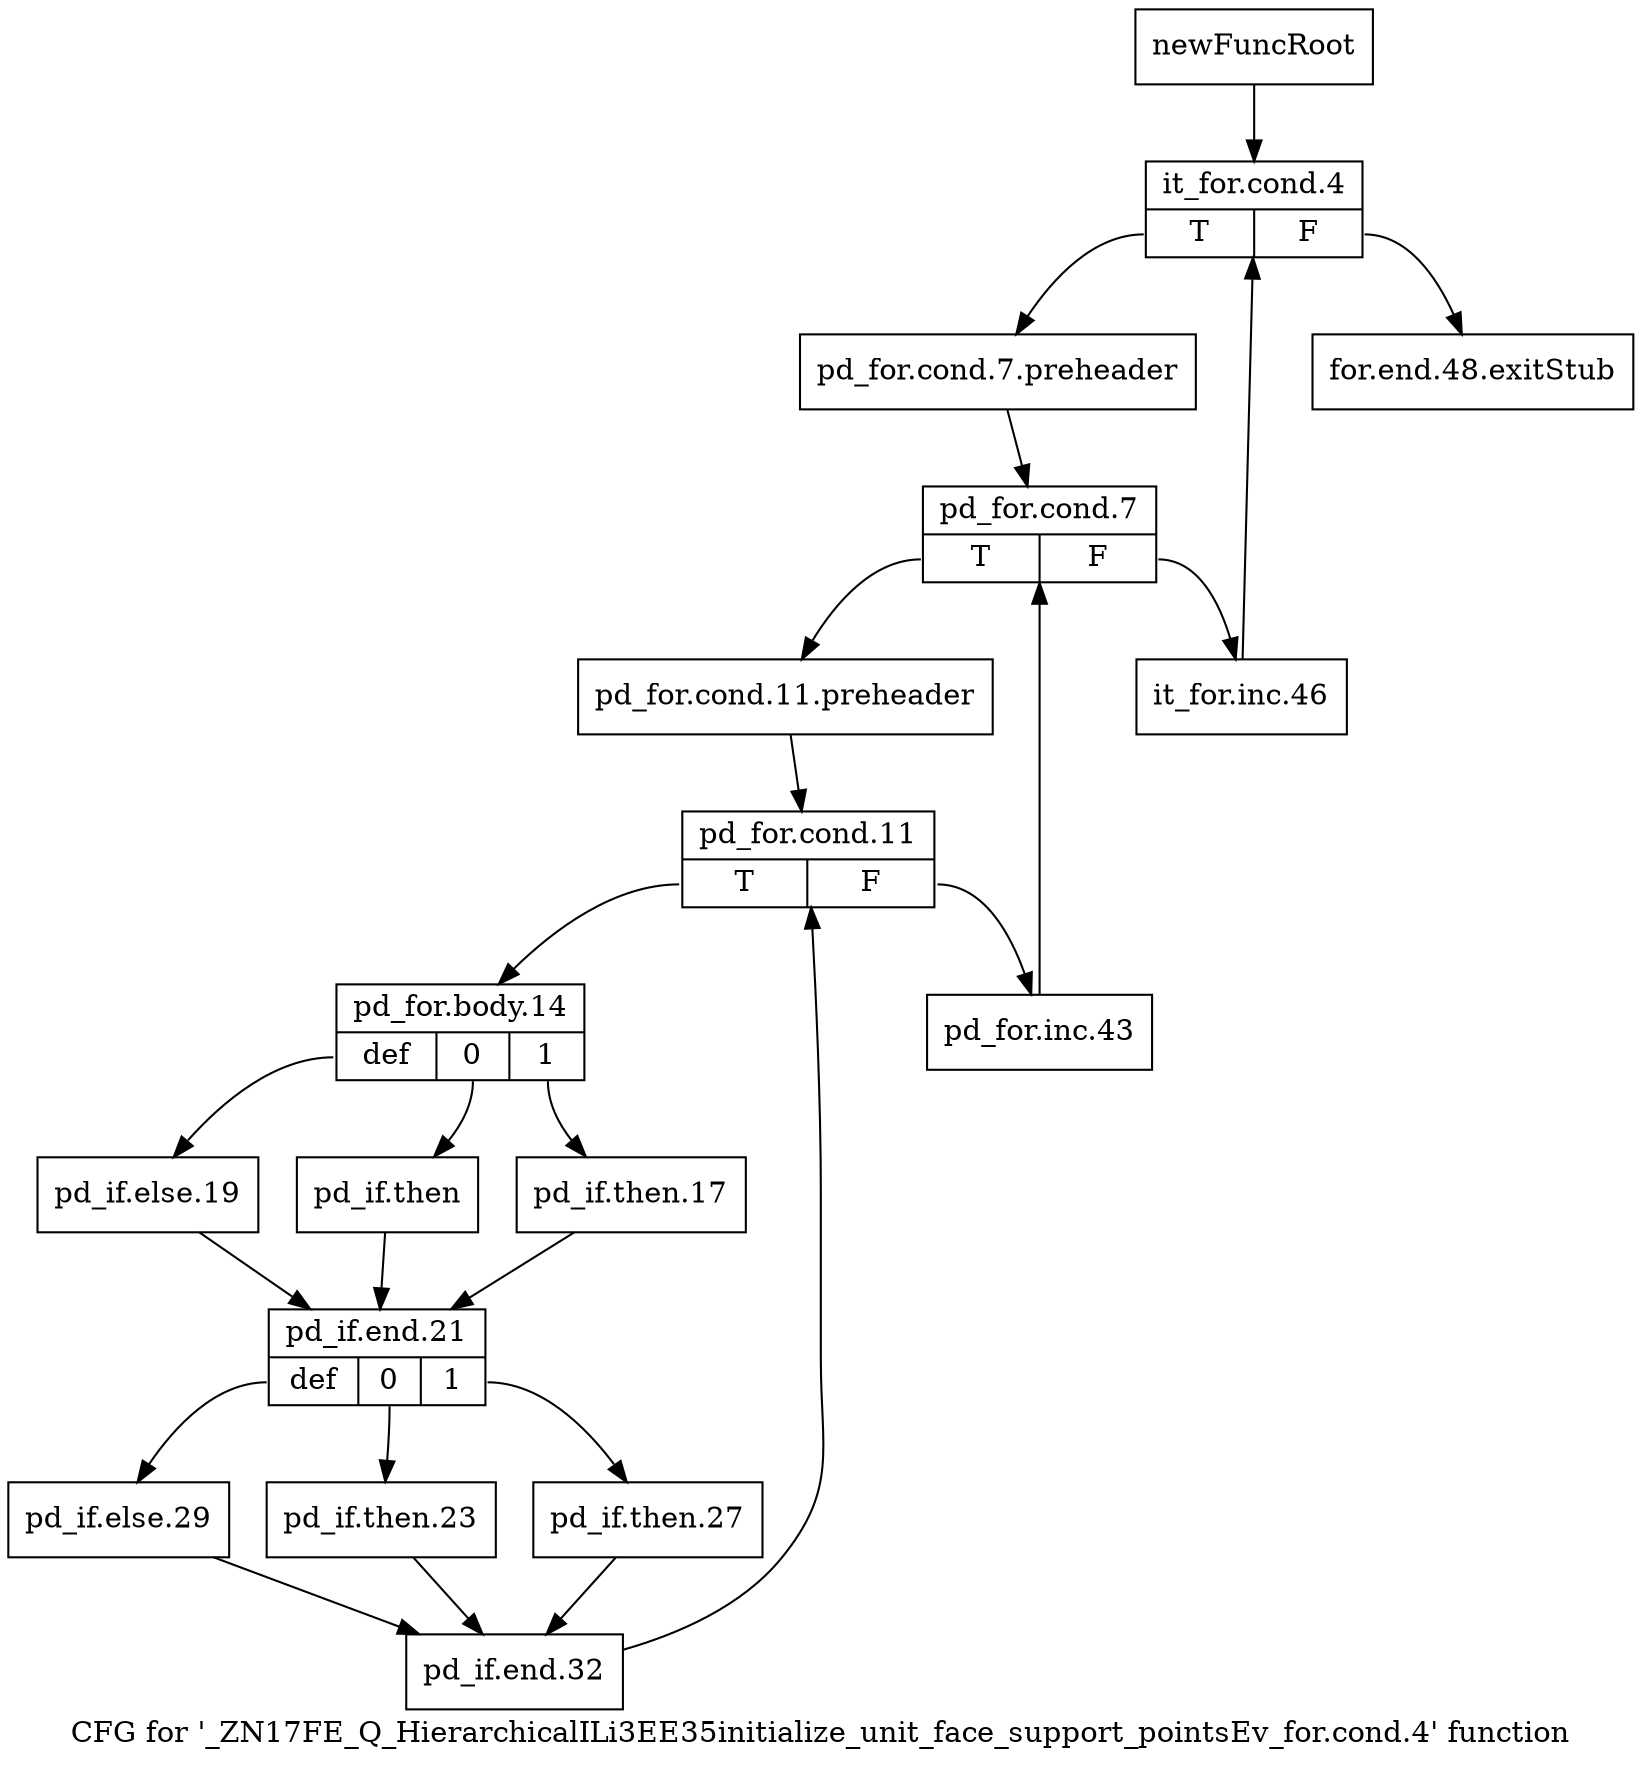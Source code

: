 digraph "CFG for '_ZN17FE_Q_HierarchicalILi3EE35initialize_unit_face_support_pointsEv_for.cond.4' function" {
	label="CFG for '_ZN17FE_Q_HierarchicalILi3EE35initialize_unit_face_support_pointsEv_for.cond.4' function";

	Node0x911c830 [shape=record,label="{newFuncRoot}"];
	Node0x911c830 -> Node0x911c8d0;
	Node0x911c880 [shape=record,label="{for.end.48.exitStub}"];
	Node0x911c8d0 [shape=record,label="{it_for.cond.4|{<s0>T|<s1>F}}"];
	Node0x911c8d0:s0 -> Node0x911c920;
	Node0x911c8d0:s1 -> Node0x911c880;
	Node0x911c920 [shape=record,label="{pd_for.cond.7.preheader}"];
	Node0x911c920 -> Node0x911c970;
	Node0x911c970 [shape=record,label="{pd_for.cond.7|{<s0>T|<s1>F}}"];
	Node0x911c970:s0 -> Node0x911ca10;
	Node0x911c970:s1 -> Node0x911c9c0;
	Node0x911c9c0 [shape=record,label="{it_for.inc.46}"];
	Node0x911c9c0 -> Node0x911c8d0;
	Node0x911ca10 [shape=record,label="{pd_for.cond.11.preheader}"];
	Node0x911ca10 -> Node0x911ca60;
	Node0x911ca60 [shape=record,label="{pd_for.cond.11|{<s0>T|<s1>F}}"];
	Node0x911ca60:s0 -> Node0x911cb00;
	Node0x911ca60:s1 -> Node0x911cab0;
	Node0x911cab0 [shape=record,label="{pd_for.inc.43}"];
	Node0x911cab0 -> Node0x911c970;
	Node0x911cb00 [shape=record,label="{pd_for.body.14|{<s0>def|<s1>0|<s2>1}}"];
	Node0x911cb00:s0 -> Node0x911cbf0;
	Node0x911cb00:s1 -> Node0x911cba0;
	Node0x911cb00:s2 -> Node0x911cb50;
	Node0x911cb50 [shape=record,label="{pd_if.then.17}"];
	Node0x911cb50 -> Node0x911cc40;
	Node0x911cba0 [shape=record,label="{pd_if.then}"];
	Node0x911cba0 -> Node0x911cc40;
	Node0x911cbf0 [shape=record,label="{pd_if.else.19}"];
	Node0x911cbf0 -> Node0x911cc40;
	Node0x911cc40 [shape=record,label="{pd_if.end.21|{<s0>def|<s1>0|<s2>1}}"];
	Node0x911cc40:s0 -> Node0x911cd30;
	Node0x911cc40:s1 -> Node0x911cce0;
	Node0x911cc40:s2 -> Node0x911cc90;
	Node0x911cc90 [shape=record,label="{pd_if.then.27}"];
	Node0x911cc90 -> Node0x911cd80;
	Node0x911cce0 [shape=record,label="{pd_if.then.23}"];
	Node0x911cce0 -> Node0x911cd80;
	Node0x911cd30 [shape=record,label="{pd_if.else.29}"];
	Node0x911cd30 -> Node0x911cd80;
	Node0x911cd80 [shape=record,label="{pd_if.end.32}"];
	Node0x911cd80 -> Node0x911ca60;
}
